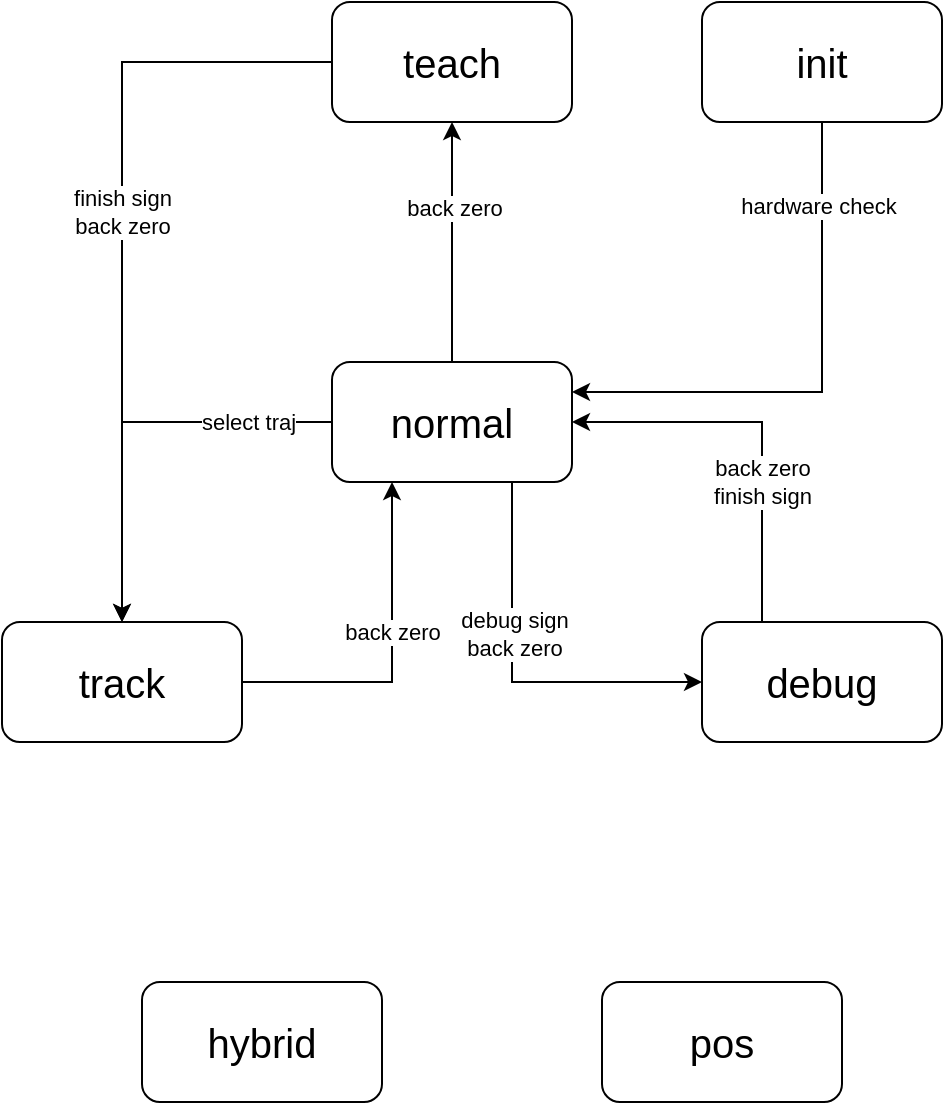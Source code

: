 <mxfile version="21.2.1" type="github">
  <diagram name="Page-1" id="ZmtqCoVPgbE1SNtVL5tk">
    <mxGraphModel dx="2002" dy="1155" grid="1" gridSize="10" guides="1" tooltips="1" connect="1" arrows="1" fold="1" page="1" pageScale="1" pageWidth="850" pageHeight="1100" math="0" shadow="0">
      <root>
        <mxCell id="0" />
        <mxCell id="1" parent="0" />
        <mxCell id="hx2g9gqWi881CnWVzF_--11" style="edgeStyle=orthogonalEdgeStyle;rounded=0;orthogonalLoop=1;jettySize=auto;html=1;exitX=0.25;exitY=0;exitDx=0;exitDy=0;entryX=1;entryY=0.5;entryDx=0;entryDy=0;" edge="1" parent="1" source="hx2g9gqWi881CnWVzF_--2" target="hx2g9gqWi881CnWVzF_--6">
          <mxGeometry relative="1" as="geometry" />
        </mxCell>
        <mxCell id="hx2g9gqWi881CnWVzF_--31" value="&lt;div&gt;back zero&lt;/div&gt;&lt;div&gt;finish sign&lt;br&gt;&lt;/div&gt;" style="edgeLabel;html=1;align=center;verticalAlign=middle;resizable=0;points=[];" vertex="1" connectable="0" parent="hx2g9gqWi881CnWVzF_--11">
          <mxGeometry x="-0.282" relative="1" as="geometry">
            <mxPoint as="offset" />
          </mxGeometry>
        </mxCell>
        <mxCell id="hx2g9gqWi881CnWVzF_--2" value="debug" style="rounded=1;whiteSpace=wrap;html=1;fontSize=20;" vertex="1" parent="1">
          <mxGeometry x="490" y="520" width="120" height="60" as="geometry" />
        </mxCell>
        <mxCell id="hx2g9gqWi881CnWVzF_--3" value="pos" style="rounded=1;whiteSpace=wrap;html=1;fontSize=20;" vertex="1" parent="1">
          <mxGeometry x="440" y="700" width="120" height="60" as="geometry" />
        </mxCell>
        <mxCell id="hx2g9gqWi881CnWVzF_--4" value="hybrid" style="rounded=1;whiteSpace=wrap;html=1;fontSize=20;" vertex="1" parent="1">
          <mxGeometry x="210" y="700" width="120" height="60" as="geometry" />
        </mxCell>
        <mxCell id="hx2g9gqWi881CnWVzF_--17" style="edgeStyle=orthogonalEdgeStyle;rounded=0;orthogonalLoop=1;jettySize=auto;html=1;exitX=0;exitY=0.5;exitDx=0;exitDy=0;" edge="1" parent="1" source="hx2g9gqWi881CnWVzF_--5" target="hx2g9gqWi881CnWVzF_--7">
          <mxGeometry relative="1" as="geometry" />
        </mxCell>
        <mxCell id="hx2g9gqWi881CnWVzF_--26" value="&lt;div&gt;finish sign&lt;/div&gt;&lt;div&gt;back zero&lt;/div&gt;" style="edgeLabel;html=1;align=center;verticalAlign=middle;resizable=0;points=[];" vertex="1" connectable="0" parent="hx2g9gqWi881CnWVzF_--17">
          <mxGeometry x="-0.065" relative="1" as="geometry">
            <mxPoint as="offset" />
          </mxGeometry>
        </mxCell>
        <mxCell id="hx2g9gqWi881CnWVzF_--5" value="teach" style="rounded=1;whiteSpace=wrap;html=1;fontSize=20;" vertex="1" parent="1">
          <mxGeometry x="305" y="210" width="120" height="60" as="geometry" />
        </mxCell>
        <mxCell id="hx2g9gqWi881CnWVzF_--10" style="edgeStyle=orthogonalEdgeStyle;rounded=0;orthogonalLoop=1;jettySize=auto;html=1;exitX=0.75;exitY=1;exitDx=0;exitDy=0;entryX=0;entryY=0.5;entryDx=0;entryDy=0;" edge="1" parent="1" source="hx2g9gqWi881CnWVzF_--6" target="hx2g9gqWi881CnWVzF_--2">
          <mxGeometry relative="1" as="geometry" />
        </mxCell>
        <mxCell id="hx2g9gqWi881CnWVzF_--30" value="&lt;div&gt;debug sign&lt;/div&gt;&lt;div&gt;back zero&lt;br&gt;&lt;/div&gt;" style="edgeLabel;html=1;align=center;verticalAlign=middle;resizable=0;points=[];" vertex="1" connectable="0" parent="hx2g9gqWi881CnWVzF_--10">
          <mxGeometry x="-0.221" y="1" relative="1" as="geometry">
            <mxPoint as="offset" />
          </mxGeometry>
        </mxCell>
        <mxCell id="hx2g9gqWi881CnWVzF_--18" style="edgeStyle=orthogonalEdgeStyle;rounded=0;orthogonalLoop=1;jettySize=auto;html=1;exitX=0;exitY=0.5;exitDx=0;exitDy=0;entryX=0.5;entryY=0;entryDx=0;entryDy=0;" edge="1" parent="1" source="hx2g9gqWi881CnWVzF_--6" target="hx2g9gqWi881CnWVzF_--7">
          <mxGeometry relative="1" as="geometry" />
        </mxCell>
        <mxCell id="hx2g9gqWi881CnWVzF_--28" value="select traj" style="edgeLabel;html=1;align=center;verticalAlign=middle;resizable=0;points=[];" vertex="1" connectable="0" parent="hx2g9gqWi881CnWVzF_--18">
          <mxGeometry x="-0.59" relative="1" as="geometry">
            <mxPoint as="offset" />
          </mxGeometry>
        </mxCell>
        <mxCell id="hx2g9gqWi881CnWVzF_--20" style="edgeStyle=orthogonalEdgeStyle;rounded=0;orthogonalLoop=1;jettySize=auto;html=1;exitX=0.5;exitY=0;exitDx=0;exitDy=0;entryX=0.5;entryY=1;entryDx=0;entryDy=0;" edge="1" parent="1" source="hx2g9gqWi881CnWVzF_--6" target="hx2g9gqWi881CnWVzF_--5">
          <mxGeometry relative="1" as="geometry" />
        </mxCell>
        <mxCell id="hx2g9gqWi881CnWVzF_--22" value="back zero" style="edgeLabel;html=1;align=center;verticalAlign=middle;resizable=0;points=[];" vertex="1" connectable="0" parent="hx2g9gqWi881CnWVzF_--20">
          <mxGeometry x="0.283" y="-1" relative="1" as="geometry">
            <mxPoint as="offset" />
          </mxGeometry>
        </mxCell>
        <mxCell id="hx2g9gqWi881CnWVzF_--6" value="normal" style="rounded=1;whiteSpace=wrap;html=1;fontSize=20;" vertex="1" parent="1">
          <mxGeometry x="305" y="390" width="120" height="60" as="geometry" />
        </mxCell>
        <mxCell id="hx2g9gqWi881CnWVzF_--19" style="edgeStyle=orthogonalEdgeStyle;rounded=0;orthogonalLoop=1;jettySize=auto;html=1;exitX=1;exitY=0.5;exitDx=0;exitDy=0;entryX=0.25;entryY=1;entryDx=0;entryDy=0;" edge="1" parent="1" source="hx2g9gqWi881CnWVzF_--7" target="hx2g9gqWi881CnWVzF_--6">
          <mxGeometry relative="1" as="geometry" />
        </mxCell>
        <mxCell id="hx2g9gqWi881CnWVzF_--27" value="back zero" style="edgeLabel;html=1;align=center;verticalAlign=middle;resizable=0;points=[];" vertex="1" connectable="0" parent="hx2g9gqWi881CnWVzF_--19">
          <mxGeometry x="0.143" relative="1" as="geometry">
            <mxPoint as="offset" />
          </mxGeometry>
        </mxCell>
        <mxCell id="hx2g9gqWi881CnWVzF_--7" value="track" style="rounded=1;whiteSpace=wrap;html=1;fontSize=20;" vertex="1" parent="1">
          <mxGeometry x="140" y="520" width="120" height="60" as="geometry" />
        </mxCell>
        <mxCell id="hx2g9gqWi881CnWVzF_--16" style="edgeStyle=orthogonalEdgeStyle;rounded=0;orthogonalLoop=1;jettySize=auto;html=1;exitX=0.5;exitY=1;exitDx=0;exitDy=0;entryX=1;entryY=0.25;entryDx=0;entryDy=0;" edge="1" parent="1" source="hx2g9gqWi881CnWVzF_--14" target="hx2g9gqWi881CnWVzF_--6">
          <mxGeometry relative="1" as="geometry" />
        </mxCell>
        <mxCell id="hx2g9gqWi881CnWVzF_--29" value="hardware check" style="edgeLabel;html=1;align=center;verticalAlign=middle;resizable=0;points=[];" vertex="1" connectable="0" parent="hx2g9gqWi881CnWVzF_--16">
          <mxGeometry x="-0.677" y="-2" relative="1" as="geometry">
            <mxPoint as="offset" />
          </mxGeometry>
        </mxCell>
        <mxCell id="hx2g9gqWi881CnWVzF_--14" value="init" style="rounded=1;whiteSpace=wrap;html=1;fontSize=20;" vertex="1" parent="1">
          <mxGeometry x="490" y="210" width="120" height="60" as="geometry" />
        </mxCell>
      </root>
    </mxGraphModel>
  </diagram>
</mxfile>
